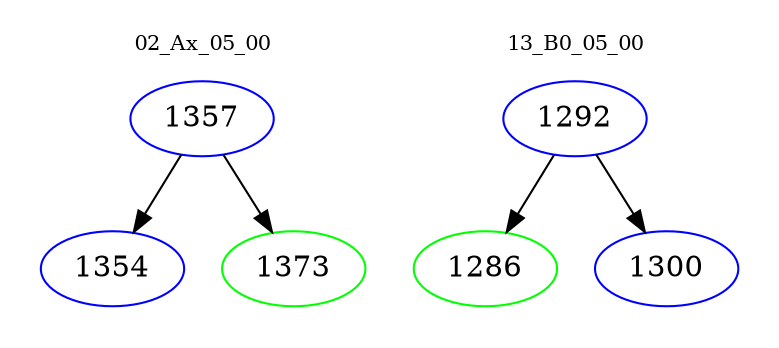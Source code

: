 digraph{
subgraph cluster_0 {
color = white
label = "02_Ax_05_00";
fontsize=10;
T0_1357 [label="1357", color="blue"]
T0_1357 -> T0_1354 [color="black"]
T0_1354 [label="1354", color="blue"]
T0_1357 -> T0_1373 [color="black"]
T0_1373 [label="1373", color="green"]
}
subgraph cluster_1 {
color = white
label = "13_B0_05_00";
fontsize=10;
T1_1292 [label="1292", color="blue"]
T1_1292 -> T1_1286 [color="black"]
T1_1286 [label="1286", color="green"]
T1_1292 -> T1_1300 [color="black"]
T1_1300 [label="1300", color="blue"]
}
}
